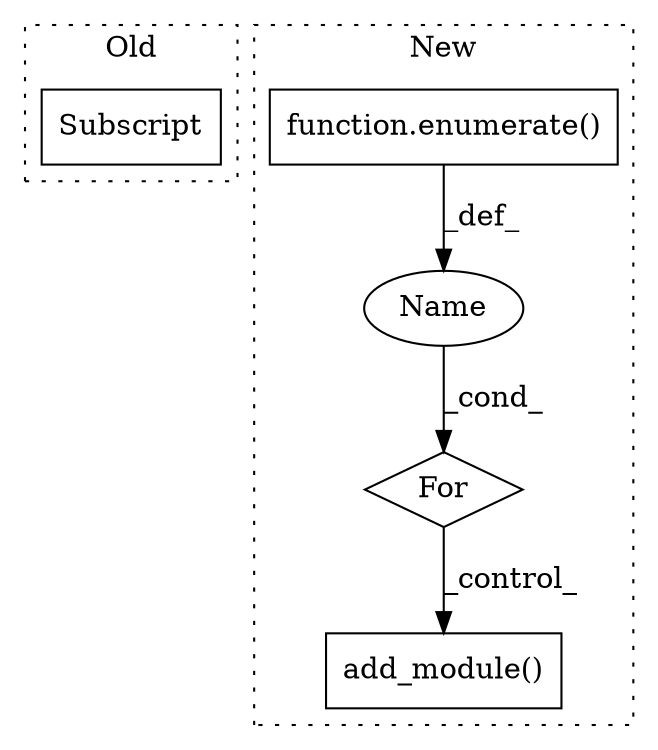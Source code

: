 digraph G {
subgraph cluster0 {
1 [label="Subscript" a="63" s="431,0" l="11,0" shape="box"];
label = "Old";
style="dotted";
}
subgraph cluster1 {
2 [label="add_module()" a="75" s="686,719" l="16,1" shape="box"];
3 [label="function.enumerate()" a="75" s="296,314" l="10,1" shape="box"];
4 [label="For" a="107" s="284,315" l="4,14" shape="diamond"];
5 [label="Name" a="87" s="291" l="1" shape="ellipse"];
label = "New";
style="dotted";
}
3 -> 5 [label="_def_"];
4 -> 2 [label="_control_"];
5 -> 4 [label="_cond_"];
}
